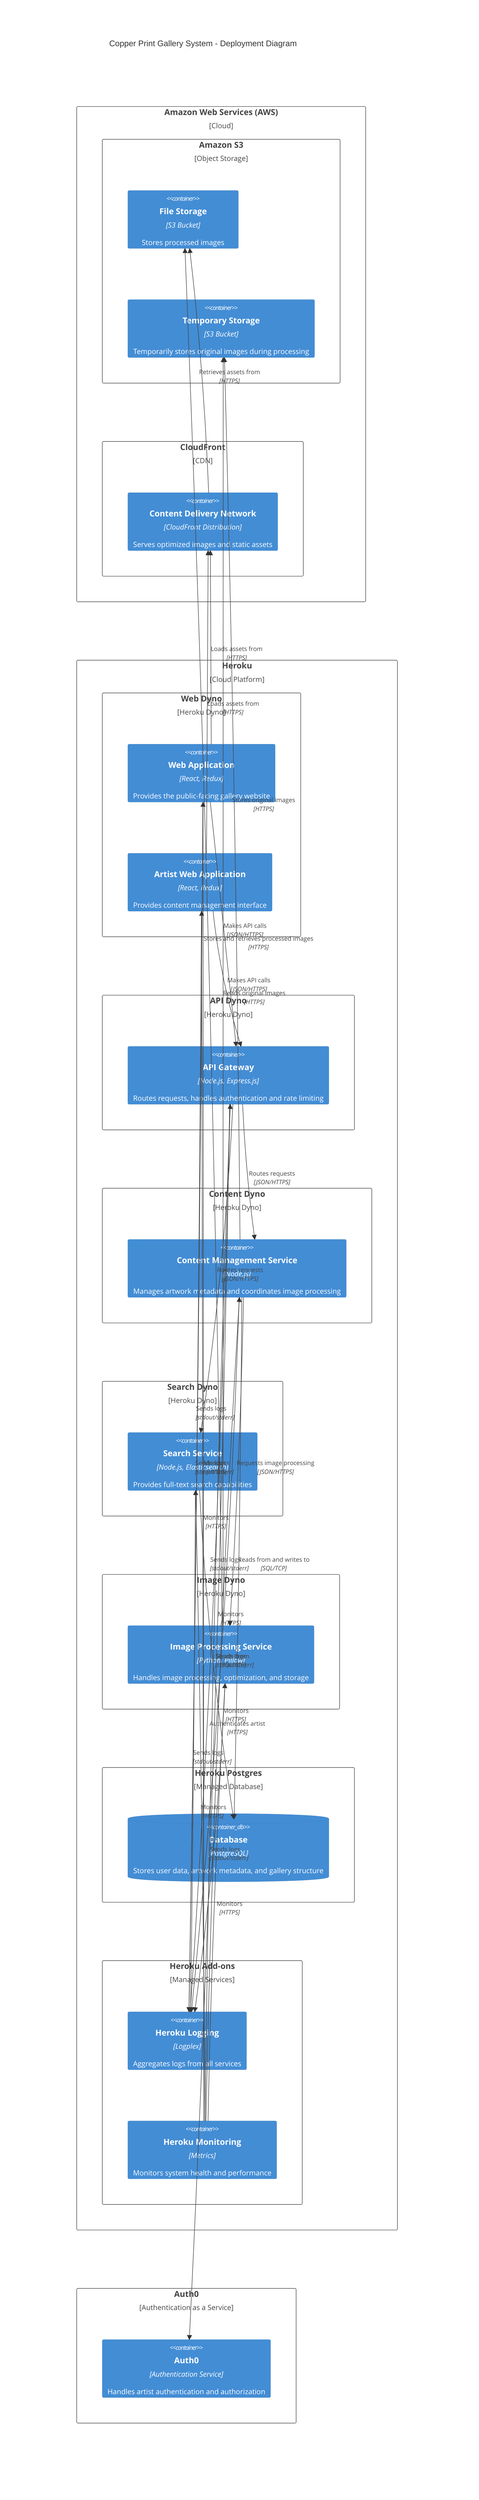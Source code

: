 C4Deployment
    title Copper Print Gallery System - Deployment Diagram

    Deployment_Node(aws, "Amazon Web Services (AWS)", "Cloud") {
        Deployment_Node(s3, "Amazon S3", "Object Storage") {
            Container(file_storage, "File Storage", "S3 Bucket", "Stores processed images")
            Container(temp_storage, "Temporary Storage", "S3 Bucket", "Temporarily stores original images during processing")
        }
        Deployment_Node(cloudfront, "CloudFront", "CDN") {
            Container(cdn, "Content Delivery Network", "CloudFront Distribution", "Serves optimized images and static assets")
        }
    }

    Deployment_Node(heroku, "Heroku", "Cloud Platform") {
        Deployment_Node(web_dyno, "Web Dyno", "Heroku Dyno") {
            Container(web_app, "Web Application", "React, Redux", "Provides the public-facing gallery website")
            Container(artist_web_app, "Artist Web Application", "React, Redux", "Provides content management interface")
        }
        Deployment_Node(api_dyno, "API Dyno", "Heroku Dyno") {
            Container(api_gateway, "API Gateway", "Node.js, Express.js", "Routes requests, handles authentication and rate limiting")
        }
        Deployment_Node(content_dyno, "Content Dyno", "Heroku Dyno") {
            Container(content_service, "Content Management Service", "Node.js", "Manages artwork metadata and coordinates image processing")
        }
        Deployment_Node(search_dyno, "Search Dyno", "Heroku Dyno") {
            Container(search_service, "Search Service", "Node.js, Elasticsearch", "Provides full-text search capabilities")
        }
        Deployment_Node(image_dyno, "Image Dyno", "Heroku Dyno") {
            Container(image_service, "Image Processing Service", "Python, Pillow", "Handles image processing, optimization, and storage")
        }
        Deployment_Node(heroku_postgres, "Heroku Postgres", "Managed Database") {
            ContainerDb(database, "Database", "PostgreSQL", "Stores user data, artwork metadata, and gallery structure")
        }
        Deployment_Node(heroku_addons, "Heroku Add-ons", "Managed Services") {
            Container(heroku_logging, "Heroku Logging", "Logplex", "Aggregates logs from all services")
            Container(heroku_monitoring, "Heroku Monitoring", "Metrics", "Monitors system health and performance")
        }
    }

    Deployment_Node(auth0_cloud, "Auth0", "Authentication as a Service") {
        Container(auth0, "Auth0", "Authentication Service", "Handles artist authentication and authorization")
    }

    Rel(web_app, api_gateway, "Makes API calls", "JSON/HTTPS")
    Rel(artist_web_app, api_gateway, "Makes API calls", "JSON/HTTPS")
    Rel(web_app, cdn, "Loads assets from", "HTTPS")
    Rel(artist_web_app, cdn, "Loads assets from", "HTTPS")

    Rel(api_gateway, auth0, "Authenticates artist", "HTTPS")
    Rel(api_gateway, content_service, "Routes requests", "JSON/HTTPS")
    Rel(api_gateway, search_service, "Routes requests", "JSON/HTTPS")

    Rel(content_service, image_service, "Requests image processing", "JSON/HTTPS")
    Rel(content_service, database, "Reads from and writes to", "SQL/TCP")
    Rel(content_service, temp_storage, "Stores original images", "HTTPS")
    Rel(search_service, database, "Reads from", "SQL/TCP")
    Rel(image_service, temp_storage, "Reads original images", "HTTPS")
    Rel(image_service, file_storage, "Stores and retrieves processed images", "HTTPS")

    Rel(cdn, file_storage, "Retrieves assets from", "HTTPS")

    Rel(web_app, heroku_logging, "Sends logs", "stdout/stderr")
    Rel(artist_web_app, heroku_logging, "Sends logs", "stdout/stderr")
    Rel(api_gateway, heroku_logging, "Sends logs", "stdout/stderr")
    Rel(content_service, heroku_logging, "Sends logs", "stdout/stderr")
    Rel(search_service, heroku_logging, "Sends logs", "stdout/stderr")
    Rel(image_service, heroku_logging, "Sends logs", "stdout/stderr")

    Rel(heroku_monitoring, web_app, "Monitors", "HTTPS")
    Rel(heroku_monitoring, artist_web_app, "Monitors", "HTTPS")
    Rel(heroku_monitoring, api_gateway, "Monitors", "HTTPS")
    Rel(heroku_monitoring, content_service, "Monitors", "HTTPS")
    Rel(heroku_monitoring, search_service, "Monitors", "HTTPS")
    Rel(heroku_monitoring, image_service, "Monitors", "HTTPS")

    UpdateLayoutConfig($c4ShapeInRow="3", $c4BoundaryInRow="1")